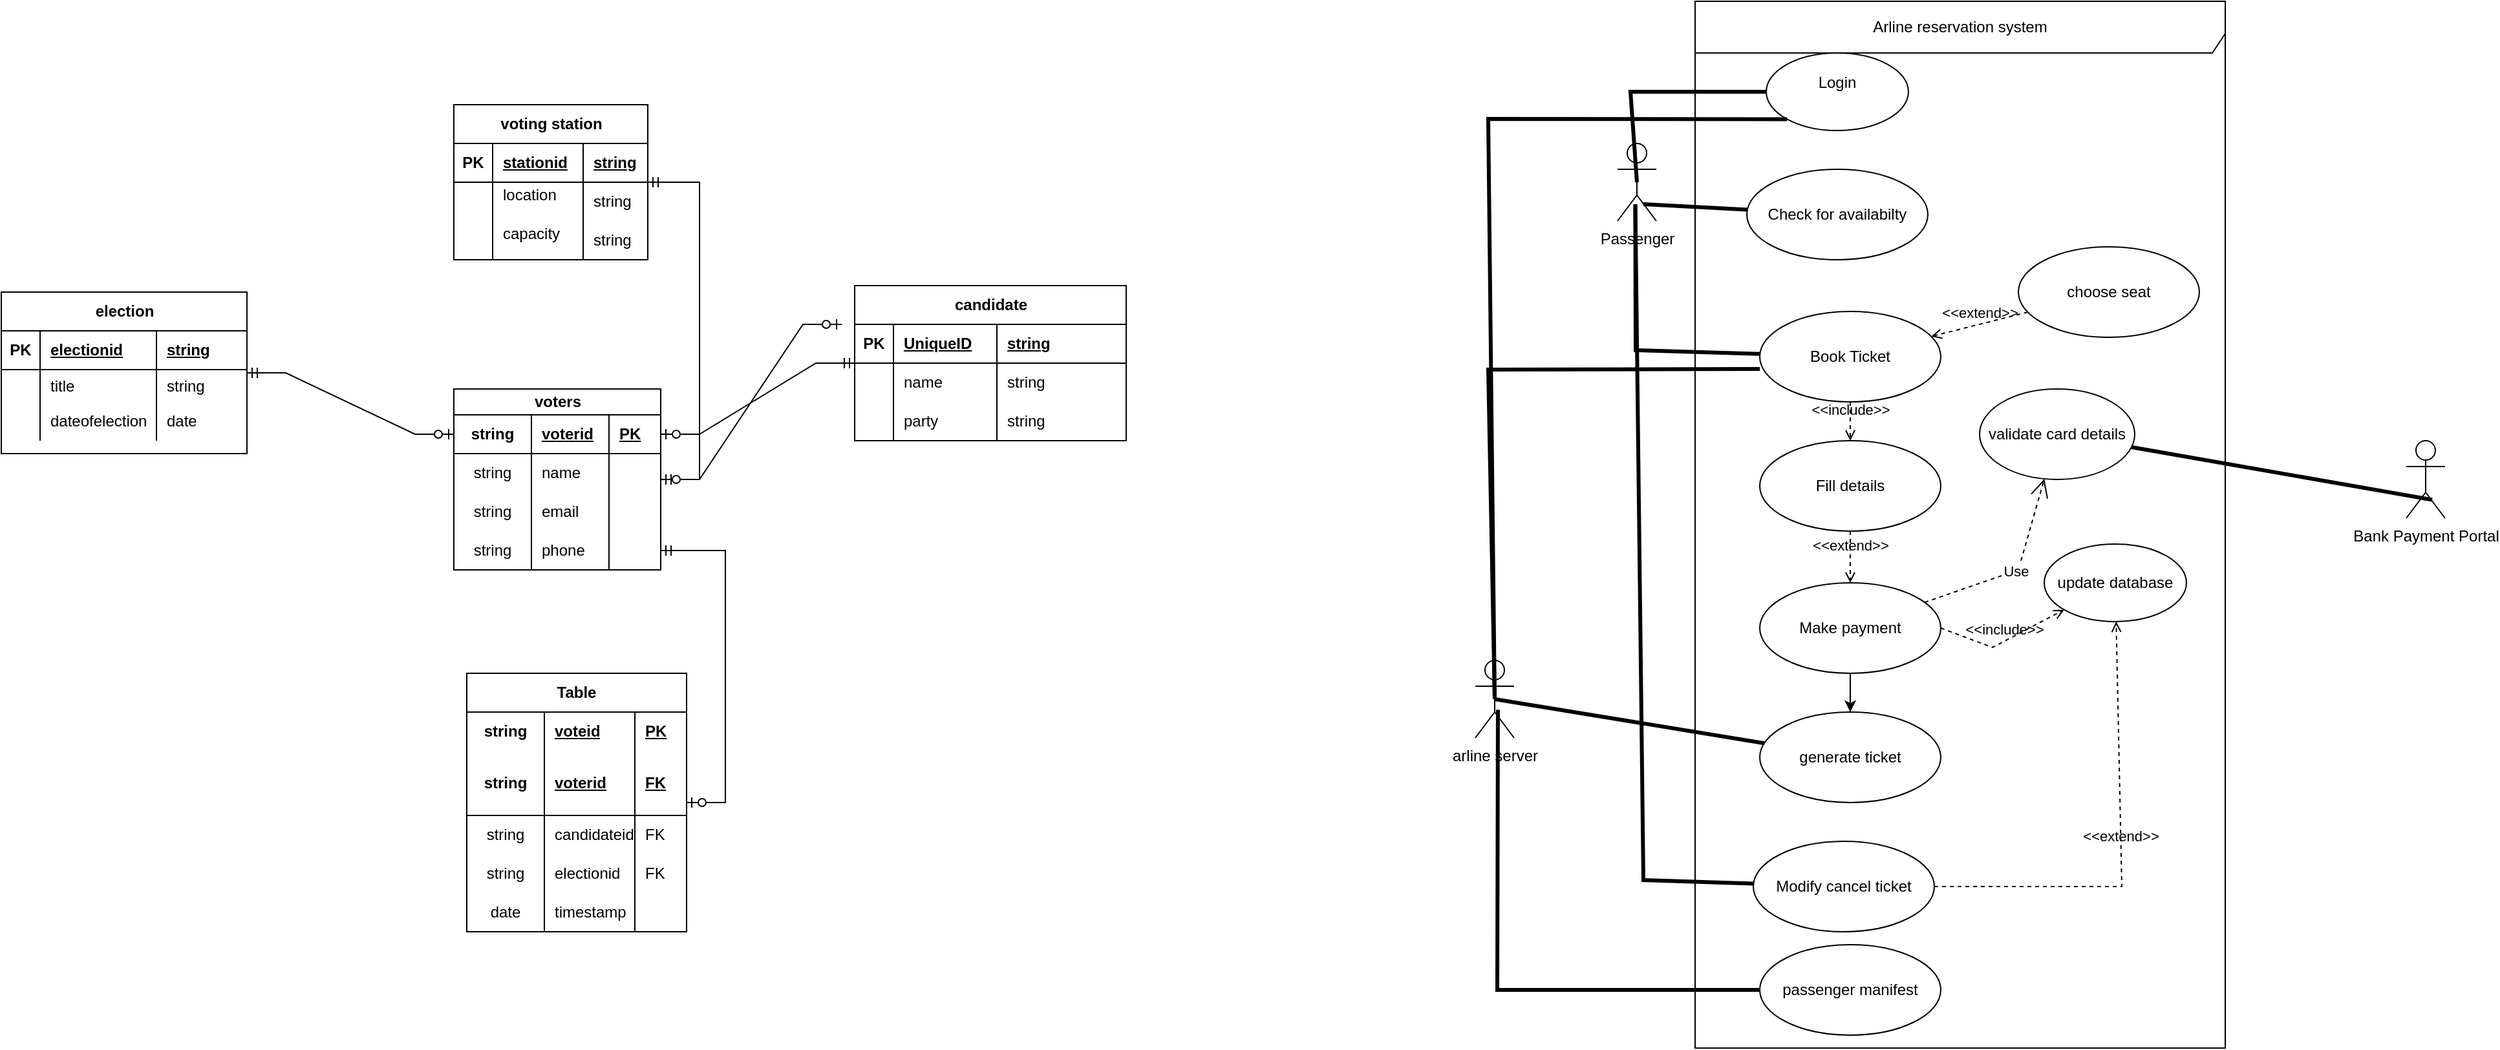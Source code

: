 <mxfile version="26.1.0">
  <diagram name="Page-1" id="faqKHIJR9koXC1QMOJHa">
    <mxGraphModel dx="3887" dy="1480" grid="1" gridSize="10" guides="1" tooltips="1" connect="1" arrows="1" fold="1" page="1" pageScale="1" pageWidth="850" pageHeight="1400" math="0" shadow="0">
      <root>
        <mxCell id="0" />
        <mxCell id="1" parent="0" />
        <mxCell id="Byxm1S9SOx4EgnkQk-V_-1" value="Book Ticket" style="ellipse;whiteSpace=wrap;html=1;" vertex="1" parent="1">
          <mxGeometry x="130" y="260" width="140" height="70" as="geometry" />
        </mxCell>
        <mxCell id="Byxm1S9SOx4EgnkQk-V_-2" value="Login&lt;div&gt;&lt;br&gt;&lt;/div&gt;" style="ellipse;whiteSpace=wrap;html=1;" vertex="1" parent="1">
          <mxGeometry x="135" y="60" width="110" height="60" as="geometry" />
        </mxCell>
        <mxCell id="Byxm1S9SOx4EgnkQk-V_-3" value="Check for availabilty" style="ellipse;whiteSpace=wrap;html=1;" vertex="1" parent="1">
          <mxGeometry x="120" y="150" width="140" height="70" as="geometry" />
        </mxCell>
        <mxCell id="Byxm1S9SOx4EgnkQk-V_-4" value="Fill details" style="ellipse;whiteSpace=wrap;html=1;" vertex="1" parent="1">
          <mxGeometry x="130" y="360" width="140" height="70" as="geometry" />
        </mxCell>
        <mxCell id="Byxm1S9SOx4EgnkQk-V_-5" value="" style="edgeStyle=orthogonalEdgeStyle;rounded=0;orthogonalLoop=1;jettySize=auto;html=1;" edge="1" parent="1" source="Byxm1S9SOx4EgnkQk-V_-6" target="Byxm1S9SOx4EgnkQk-V_-7">
          <mxGeometry relative="1" as="geometry" />
        </mxCell>
        <mxCell id="Byxm1S9SOx4EgnkQk-V_-6" value="Make payment" style="ellipse;whiteSpace=wrap;html=1;" vertex="1" parent="1">
          <mxGeometry x="130" y="470" width="140" height="70" as="geometry" />
        </mxCell>
        <mxCell id="Byxm1S9SOx4EgnkQk-V_-7" value="generate ticket" style="ellipse;whiteSpace=wrap;html=1;" vertex="1" parent="1">
          <mxGeometry x="130" y="570" width="140" height="70" as="geometry" />
        </mxCell>
        <mxCell id="Byxm1S9SOx4EgnkQk-V_-8" value="Modify cancel ticket" style="ellipse;whiteSpace=wrap;html=1;" vertex="1" parent="1">
          <mxGeometry x="125" y="670" width="140" height="70" as="geometry" />
        </mxCell>
        <mxCell id="Byxm1S9SOx4EgnkQk-V_-9" value="passenger manifest" style="ellipse;whiteSpace=wrap;html=1;" vertex="1" parent="1">
          <mxGeometry x="130" y="750" width="140" height="70" as="geometry" />
        </mxCell>
        <mxCell id="Byxm1S9SOx4EgnkQk-V_-10" value="choose seat" style="ellipse;whiteSpace=wrap;html=1;" vertex="1" parent="1">
          <mxGeometry x="330" y="210" width="140" height="70" as="geometry" />
        </mxCell>
        <mxCell id="Byxm1S9SOx4EgnkQk-V_-11" value="validate card details" style="ellipse;whiteSpace=wrap;html=1;" vertex="1" parent="1">
          <mxGeometry x="300" y="320" width="120" height="70" as="geometry" />
        </mxCell>
        <mxCell id="Byxm1S9SOx4EgnkQk-V_-12" value="update database" style="ellipse;whiteSpace=wrap;html=1;" vertex="1" parent="1">
          <mxGeometry x="350" y="440" width="110" height="60" as="geometry" />
        </mxCell>
        <mxCell id="Byxm1S9SOx4EgnkQk-V_-13" value="Passenger" style="shape=umlActor;verticalLabelPosition=bottom;verticalAlign=top;html=1;" vertex="1" parent="1">
          <mxGeometry x="20" y="130" width="30" height="60" as="geometry" />
        </mxCell>
        <mxCell id="Byxm1S9SOx4EgnkQk-V_-14" value="Bank Payment Portal&lt;div&gt;&lt;br&gt;&lt;/div&gt;" style="shape=umlActor;verticalLabelPosition=bottom;verticalAlign=top;html=1;" vertex="1" parent="1">
          <mxGeometry x="630" y="360" width="30" height="60" as="geometry" />
        </mxCell>
        <mxCell id="Byxm1S9SOx4EgnkQk-V_-15" value="arline server" style="shape=umlActor;verticalLabelPosition=bottom;verticalAlign=top;html=1;" vertex="1" parent="1">
          <mxGeometry x="-90" y="530" width="30" height="60" as="geometry" />
        </mxCell>
        <mxCell id="Byxm1S9SOx4EgnkQk-V_-16" value="Arline reservation system" style="shape=umlFrame;whiteSpace=wrap;html=1;pointerEvents=0;recursiveResize=0;container=1;collapsible=0;width=410;height=40;" vertex="1" parent="1">
          <mxGeometry x="80" y="20" width="410" height="810" as="geometry" />
        </mxCell>
        <mxCell id="Byxm1S9SOx4EgnkQk-V_-17" value="&amp;lt;&amp;lt;include&amp;gt;&amp;gt;" style="html=1;verticalAlign=bottom;labelBackgroundColor=none;endArrow=open;endFill=0;dashed=1;rounded=0;exitX=0.5;exitY=1;exitDx=0;exitDy=0;entryX=0.5;entryY=0;entryDx=0;entryDy=0;" edge="1" parent="1" source="Byxm1S9SOx4EgnkQk-V_-1" target="Byxm1S9SOx4EgnkQk-V_-4">
          <mxGeometry width="160" relative="1" as="geometry">
            <mxPoint x="190" y="310" as="sourcePoint" />
            <mxPoint x="350" y="310" as="targetPoint" />
          </mxGeometry>
        </mxCell>
        <mxCell id="Byxm1S9SOx4EgnkQk-V_-18" value="&amp;lt;&amp;lt;extend&amp;gt;&amp;gt;" style="html=1;verticalAlign=bottom;labelBackgroundColor=none;endArrow=open;endFill=0;dashed=1;rounded=0;" edge="1" parent="1" source="Byxm1S9SOx4EgnkQk-V_-10" target="Byxm1S9SOx4EgnkQk-V_-1">
          <mxGeometry width="160" relative="1" as="geometry">
            <mxPoint x="300" y="290" as="sourcePoint" />
            <mxPoint x="460" y="290" as="targetPoint" />
          </mxGeometry>
        </mxCell>
        <mxCell id="Byxm1S9SOx4EgnkQk-V_-19" value="&amp;lt;&amp;lt;extend&amp;gt;&amp;gt;" style="html=1;verticalAlign=bottom;labelBackgroundColor=none;endArrow=open;endFill=0;dashed=1;rounded=0;exitX=0.5;exitY=1;exitDx=0;exitDy=0;" edge="1" parent="1" source="Byxm1S9SOx4EgnkQk-V_-4" target="Byxm1S9SOx4EgnkQk-V_-6">
          <mxGeometry width="160" relative="1" as="geometry">
            <mxPoint x="180" y="420" as="sourcePoint" />
            <mxPoint x="340" y="420" as="targetPoint" />
          </mxGeometry>
        </mxCell>
        <mxCell id="Byxm1S9SOx4EgnkQk-V_-20" value="Use" style="endArrow=open;endSize=12;dashed=1;html=1;rounded=0;" edge="1" parent="1" source="Byxm1S9SOx4EgnkQk-V_-6" target="Byxm1S9SOx4EgnkQk-V_-11">
          <mxGeometry x="-0.006" width="160" relative="1" as="geometry">
            <mxPoint x="200" y="490" as="sourcePoint" />
            <mxPoint x="360" y="490" as="targetPoint" />
            <Array as="points">
              <mxPoint x="330" y="460" />
            </Array>
            <mxPoint as="offset" />
          </mxGeometry>
        </mxCell>
        <mxCell id="Byxm1S9SOx4EgnkQk-V_-21" value="&amp;lt;&amp;lt;include&amp;gt;&amp;gt;" style="html=1;verticalAlign=bottom;labelBackgroundColor=none;endArrow=open;endFill=0;dashed=1;rounded=0;exitX=1;exitY=0.5;exitDx=0;exitDy=0;" edge="1" parent="1" source="Byxm1S9SOx4EgnkQk-V_-6" target="Byxm1S9SOx4EgnkQk-V_-12">
          <mxGeometry width="160" relative="1" as="geometry">
            <mxPoint x="240" y="510" as="sourcePoint" />
            <mxPoint x="400" y="510" as="targetPoint" />
            <Array as="points">
              <mxPoint x="310" y="520" />
            </Array>
          </mxGeometry>
        </mxCell>
        <mxCell id="Byxm1S9SOx4EgnkQk-V_-22" value="&amp;lt;&amp;lt;extend&amp;gt;&amp;gt;" style="html=1;verticalAlign=bottom;labelBackgroundColor=none;endArrow=open;endFill=0;dashed=1;rounded=0;" edge="1" parent="1" source="Byxm1S9SOx4EgnkQk-V_-8" target="Byxm1S9SOx4EgnkQk-V_-12">
          <mxGeometry width="160" relative="1" as="geometry">
            <mxPoint x="230" y="690" as="sourcePoint" />
            <mxPoint x="390" y="690" as="targetPoint" />
            <Array as="points">
              <mxPoint x="410" y="705" />
            </Array>
          </mxGeometry>
        </mxCell>
        <mxCell id="Byxm1S9SOx4EgnkQk-V_-23" value="" style="endArrow=none;startArrow=none;endFill=0;startFill=0;endSize=8;html=1;verticalAlign=bottom;labelBackgroundColor=none;strokeWidth=3;rounded=0;exitX=0.5;exitY=0.5;exitDx=0;exitDy=0;exitPerimeter=0;" edge="1" parent="1" source="Byxm1S9SOx4EgnkQk-V_-13" target="Byxm1S9SOx4EgnkQk-V_-2">
          <mxGeometry width="160" relative="1" as="geometry">
            <mxPoint x="40" y="159.38" as="sourcePoint" />
            <mxPoint x="200" y="159.38" as="targetPoint" />
            <Array as="points">
              <mxPoint x="30" y="90" />
            </Array>
          </mxGeometry>
        </mxCell>
        <mxCell id="Byxm1S9SOx4EgnkQk-V_-24" value="" style="endArrow=none;startArrow=none;endFill=0;startFill=0;endSize=8;html=1;verticalAlign=bottom;labelBackgroundColor=none;strokeWidth=3;rounded=0;exitX=0.667;exitY=0.783;exitDx=0;exitDy=0;exitPerimeter=0;" edge="1" parent="1" source="Byxm1S9SOx4EgnkQk-V_-13" target="Byxm1S9SOx4EgnkQk-V_-3">
          <mxGeometry width="160" relative="1" as="geometry">
            <mxPoint x="-90" y="340" as="sourcePoint" />
            <mxPoint x="70" y="340" as="targetPoint" />
          </mxGeometry>
        </mxCell>
        <mxCell id="Byxm1S9SOx4EgnkQk-V_-25" value="" style="endArrow=none;startArrow=none;endFill=0;startFill=0;endSize=8;html=1;verticalAlign=bottom;labelBackgroundColor=none;strokeWidth=3;rounded=0;exitX=0.458;exitY=0.804;exitDx=0;exitDy=0;exitPerimeter=0;" edge="1" parent="1" source="Byxm1S9SOx4EgnkQk-V_-13" target="Byxm1S9SOx4EgnkQk-V_-1">
          <mxGeometry width="160" relative="1" as="geometry">
            <mxPoint x="-160" y="350" as="sourcePoint" />
            <mxPoint y="350" as="targetPoint" />
            <Array as="points">
              <mxPoint x="34" y="290" />
            </Array>
          </mxGeometry>
        </mxCell>
        <mxCell id="Byxm1S9SOx4EgnkQk-V_-26" value="" style="endArrow=none;startArrow=none;endFill=0;startFill=0;endSize=8;html=1;verticalAlign=bottom;labelBackgroundColor=none;strokeWidth=3;rounded=0;exitX=0.458;exitY=0.783;exitDx=0;exitDy=0;exitPerimeter=0;" edge="1" parent="1" source="Byxm1S9SOx4EgnkQk-V_-13" target="Byxm1S9SOx4EgnkQk-V_-8">
          <mxGeometry width="160" relative="1" as="geometry">
            <mxPoint x="-150" y="360" as="sourcePoint" />
            <mxPoint x="10" y="360" as="targetPoint" />
            <Array as="points">
              <mxPoint x="40" y="700" />
            </Array>
          </mxGeometry>
        </mxCell>
        <mxCell id="Byxm1S9SOx4EgnkQk-V_-27" value="" style="endArrow=none;startArrow=none;endFill=0;startFill=0;endSize=8;html=1;verticalAlign=bottom;labelBackgroundColor=none;strokeWidth=3;rounded=0;exitX=0.5;exitY=0.5;exitDx=0;exitDy=0;exitPerimeter=0;entryX=0;entryY=1;entryDx=0;entryDy=0;" edge="1" parent="1" source="Byxm1S9SOx4EgnkQk-V_-15" target="Byxm1S9SOx4EgnkQk-V_-2">
          <mxGeometry width="160" relative="1" as="geometry">
            <mxPoint x="-140" y="370" as="sourcePoint" />
            <mxPoint x="20" y="370" as="targetPoint" />
            <Array as="points">
              <mxPoint x="-80" y="111" />
            </Array>
          </mxGeometry>
        </mxCell>
        <mxCell id="Byxm1S9SOx4EgnkQk-V_-28" value="" style="endArrow=none;startArrow=none;endFill=0;startFill=0;endSize=8;html=1;verticalAlign=bottom;labelBackgroundColor=none;strokeWidth=3;rounded=0;exitX=0.5;exitY=0.5;exitDx=0;exitDy=0;exitPerimeter=0;entryX=0;entryY=0.636;entryDx=0;entryDy=0;entryPerimeter=0;" edge="1" parent="1" source="Byxm1S9SOx4EgnkQk-V_-15" target="Byxm1S9SOx4EgnkQk-V_-1">
          <mxGeometry width="160" relative="1" as="geometry">
            <mxPoint x="-130" y="380" as="sourcePoint" />
            <mxPoint x="30" y="380" as="targetPoint" />
            <Array as="points">
              <mxPoint x="-80" y="305" />
            </Array>
          </mxGeometry>
        </mxCell>
        <mxCell id="Byxm1S9SOx4EgnkQk-V_-29" value="" style="endArrow=none;startArrow=none;endFill=0;startFill=0;endSize=8;html=1;verticalAlign=bottom;labelBackgroundColor=none;strokeWidth=3;rounded=0;exitX=0.5;exitY=0.5;exitDx=0;exitDy=0;exitPerimeter=0;" edge="1" parent="1" source="Byxm1S9SOx4EgnkQk-V_-15" target="Byxm1S9SOx4EgnkQk-V_-7">
          <mxGeometry width="160" relative="1" as="geometry">
            <mxPoint x="-120" y="390" as="sourcePoint" />
            <mxPoint x="40" y="390" as="targetPoint" />
          </mxGeometry>
        </mxCell>
        <mxCell id="Byxm1S9SOx4EgnkQk-V_-30" value="" style="endArrow=none;startArrow=none;endFill=0;startFill=0;endSize=8;html=1;verticalAlign=bottom;labelBackgroundColor=none;strokeWidth=3;rounded=0;exitX=0.583;exitY=0.637;exitDx=0;exitDy=0;exitPerimeter=0;" edge="1" parent="1" source="Byxm1S9SOx4EgnkQk-V_-15" target="Byxm1S9SOx4EgnkQk-V_-9">
          <mxGeometry width="160" relative="1" as="geometry">
            <mxPoint x="-70" y="550" as="sourcePoint" />
            <mxPoint x="50" y="400" as="targetPoint" />
            <Array as="points">
              <mxPoint x="-73" y="785" />
            </Array>
          </mxGeometry>
        </mxCell>
        <mxCell id="Byxm1S9SOx4EgnkQk-V_-31" value="" style="endArrow=none;startArrow=none;endFill=0;startFill=0;endSize=8;html=1;verticalAlign=bottom;labelBackgroundColor=none;strokeWidth=3;rounded=0;exitX=0.667;exitY=0.762;exitDx=0;exitDy=0;exitPerimeter=0;" edge="1" parent="1" source="Byxm1S9SOx4EgnkQk-V_-14" target="Byxm1S9SOx4EgnkQk-V_-11">
          <mxGeometry width="160" relative="1" as="geometry">
            <mxPoint x="-100" y="410" as="sourcePoint" />
            <mxPoint x="60" y="410" as="targetPoint" />
          </mxGeometry>
        </mxCell>
        <mxCell id="Byxm1S9SOx4EgnkQk-V_-32" value="voting station" style="shape=table;startSize=30;container=1;collapsible=1;childLayout=tableLayout;fixedRows=1;rowLines=0;fontStyle=1;align=center;resizeLast=1;html=1;" vertex="1" parent="1">
          <mxGeometry x="-880" y="100" width="150" height="120" as="geometry" />
        </mxCell>
        <mxCell id="Byxm1S9SOx4EgnkQk-V_-33" value="" style="shape=tableRow;horizontal=0;startSize=0;swimlaneHead=0;swimlaneBody=0;fillColor=none;collapsible=0;dropTarget=0;points=[[0,0.5],[1,0.5]];portConstraint=eastwest;top=0;left=0;right=0;bottom=1;" vertex="1" parent="Byxm1S9SOx4EgnkQk-V_-32">
          <mxGeometry y="30" width="150" height="30" as="geometry" />
        </mxCell>
        <mxCell id="Byxm1S9SOx4EgnkQk-V_-34" value="PK" style="shape=partialRectangle;connectable=0;fillColor=none;top=0;left=0;bottom=0;right=0;fontStyle=1;overflow=hidden;whiteSpace=wrap;html=1;" vertex="1" parent="Byxm1S9SOx4EgnkQk-V_-33">
          <mxGeometry width="30" height="30" as="geometry">
            <mxRectangle width="30" height="30" as="alternateBounds" />
          </mxGeometry>
        </mxCell>
        <mxCell id="Byxm1S9SOx4EgnkQk-V_-35" value="&lt;div&gt;stationid&lt;/div&gt;" style="shape=partialRectangle;connectable=0;fillColor=none;top=0;left=0;bottom=0;right=0;align=left;spacingLeft=6;fontStyle=5;overflow=hidden;whiteSpace=wrap;html=1;" vertex="1" parent="Byxm1S9SOx4EgnkQk-V_-33">
          <mxGeometry x="30" width="70" height="30" as="geometry">
            <mxRectangle width="70" height="30" as="alternateBounds" />
          </mxGeometry>
        </mxCell>
        <mxCell id="Byxm1S9SOx4EgnkQk-V_-36" value="string" style="shape=partialRectangle;connectable=0;fillColor=none;top=0;left=0;bottom=0;right=0;align=left;spacingLeft=6;fontStyle=5;overflow=hidden;whiteSpace=wrap;html=1;" vertex="1" parent="Byxm1S9SOx4EgnkQk-V_-33">
          <mxGeometry x="100" width="50" height="30" as="geometry">
            <mxRectangle width="50" height="30" as="alternateBounds" />
          </mxGeometry>
        </mxCell>
        <mxCell id="Byxm1S9SOx4EgnkQk-V_-37" value="" style="shape=tableRow;horizontal=0;startSize=0;swimlaneHead=0;swimlaneBody=0;fillColor=none;collapsible=0;dropTarget=0;points=[[0,0.5],[1,0.5]];portConstraint=eastwest;top=0;left=0;right=0;bottom=0;" vertex="1" parent="Byxm1S9SOx4EgnkQk-V_-32">
          <mxGeometry y="60" width="150" height="30" as="geometry" />
        </mxCell>
        <mxCell id="Byxm1S9SOx4EgnkQk-V_-38" value="" style="shape=partialRectangle;connectable=0;fillColor=none;top=0;left=0;bottom=0;right=0;editable=1;overflow=hidden;whiteSpace=wrap;html=1;" vertex="1" parent="Byxm1S9SOx4EgnkQk-V_-37">
          <mxGeometry width="30" height="30" as="geometry">
            <mxRectangle width="30" height="30" as="alternateBounds" />
          </mxGeometry>
        </mxCell>
        <mxCell id="Byxm1S9SOx4EgnkQk-V_-39" value="location&lt;div&gt;&lt;br&gt;&lt;/div&gt;" style="shape=partialRectangle;connectable=0;fillColor=none;top=0;left=0;bottom=0;right=0;align=left;spacingLeft=6;overflow=hidden;whiteSpace=wrap;html=1;" vertex="1" parent="Byxm1S9SOx4EgnkQk-V_-37">
          <mxGeometry x="30" width="70" height="30" as="geometry">
            <mxRectangle width="70" height="30" as="alternateBounds" />
          </mxGeometry>
        </mxCell>
        <mxCell id="Byxm1S9SOx4EgnkQk-V_-40" value="string" style="shape=partialRectangle;connectable=0;fillColor=none;top=0;left=0;bottom=0;right=0;align=left;spacingLeft=6;overflow=hidden;whiteSpace=wrap;html=1;" vertex="1" parent="Byxm1S9SOx4EgnkQk-V_-37">
          <mxGeometry x="100" width="50" height="30" as="geometry">
            <mxRectangle width="50" height="30" as="alternateBounds" />
          </mxGeometry>
        </mxCell>
        <mxCell id="Byxm1S9SOx4EgnkQk-V_-41" value="" style="shape=tableRow;horizontal=0;startSize=0;swimlaneHead=0;swimlaneBody=0;fillColor=none;collapsible=0;dropTarget=0;points=[[0,0.5],[1,0.5]];portConstraint=eastwest;top=0;left=0;right=0;bottom=0;" vertex="1" parent="Byxm1S9SOx4EgnkQk-V_-32">
          <mxGeometry y="90" width="150" height="30" as="geometry" />
        </mxCell>
        <mxCell id="Byxm1S9SOx4EgnkQk-V_-42" value="" style="shape=partialRectangle;connectable=0;fillColor=none;top=0;left=0;bottom=0;right=0;editable=1;overflow=hidden;whiteSpace=wrap;html=1;" vertex="1" parent="Byxm1S9SOx4EgnkQk-V_-41">
          <mxGeometry width="30" height="30" as="geometry">
            <mxRectangle width="30" height="30" as="alternateBounds" />
          </mxGeometry>
        </mxCell>
        <mxCell id="Byxm1S9SOx4EgnkQk-V_-43" value="capacity&lt;div&gt;&lt;br&gt;&lt;/div&gt;" style="shape=partialRectangle;connectable=0;fillColor=none;top=0;left=0;bottom=0;right=0;align=left;spacingLeft=6;overflow=hidden;whiteSpace=wrap;html=1;" vertex="1" parent="Byxm1S9SOx4EgnkQk-V_-41">
          <mxGeometry x="30" width="70" height="30" as="geometry">
            <mxRectangle width="70" height="30" as="alternateBounds" />
          </mxGeometry>
        </mxCell>
        <mxCell id="Byxm1S9SOx4EgnkQk-V_-44" value="string" style="shape=partialRectangle;connectable=0;fillColor=none;top=0;left=0;bottom=0;right=0;align=left;spacingLeft=6;overflow=hidden;whiteSpace=wrap;html=1;" vertex="1" parent="Byxm1S9SOx4EgnkQk-V_-41">
          <mxGeometry x="100" width="50" height="30" as="geometry">
            <mxRectangle width="50" height="30" as="alternateBounds" />
          </mxGeometry>
        </mxCell>
        <mxCell id="Byxm1S9SOx4EgnkQk-V_-45" value="voters" style="shape=table;startSize=20;container=1;collapsible=1;childLayout=tableLayout;fixedRows=1;rowLines=0;fontStyle=1;align=center;resizeLast=1;html=1;" vertex="1" parent="1">
          <mxGeometry x="-880" y="320" width="160" height="140" as="geometry" />
        </mxCell>
        <mxCell id="Byxm1S9SOx4EgnkQk-V_-46" value="" style="shape=tableRow;horizontal=0;startSize=0;swimlaneHead=0;swimlaneBody=0;fillColor=none;collapsible=0;dropTarget=0;points=[[0,0.5],[1,0.5]];portConstraint=eastwest;top=0;left=0;right=0;bottom=1;" vertex="1" parent="Byxm1S9SOx4EgnkQk-V_-45">
          <mxGeometry y="20" width="160" height="30" as="geometry" />
        </mxCell>
        <mxCell id="Byxm1S9SOx4EgnkQk-V_-47" value="string" style="shape=partialRectangle;connectable=0;fillColor=none;top=0;left=0;bottom=0;right=0;fontStyle=1;overflow=hidden;whiteSpace=wrap;html=1;" vertex="1" parent="Byxm1S9SOx4EgnkQk-V_-46">
          <mxGeometry width="60" height="30" as="geometry">
            <mxRectangle width="60" height="30" as="alternateBounds" />
          </mxGeometry>
        </mxCell>
        <mxCell id="Byxm1S9SOx4EgnkQk-V_-48" value="voterid" style="shape=partialRectangle;connectable=0;fillColor=none;top=0;left=0;bottom=0;right=0;align=left;spacingLeft=6;fontStyle=5;overflow=hidden;whiteSpace=wrap;html=1;" vertex="1" parent="Byxm1S9SOx4EgnkQk-V_-46">
          <mxGeometry x="60" width="60" height="30" as="geometry">
            <mxRectangle width="60" height="30" as="alternateBounds" />
          </mxGeometry>
        </mxCell>
        <mxCell id="Byxm1S9SOx4EgnkQk-V_-49" value="PK" style="shape=partialRectangle;connectable=0;fillColor=none;top=0;left=0;bottom=0;right=0;align=left;spacingLeft=6;fontStyle=5;overflow=hidden;whiteSpace=wrap;html=1;" vertex="1" parent="Byxm1S9SOx4EgnkQk-V_-46">
          <mxGeometry x="120" width="40" height="30" as="geometry">
            <mxRectangle width="40" height="30" as="alternateBounds" />
          </mxGeometry>
        </mxCell>
        <mxCell id="Byxm1S9SOx4EgnkQk-V_-50" value="" style="shape=tableRow;horizontal=0;startSize=0;swimlaneHead=0;swimlaneBody=0;fillColor=none;collapsible=0;dropTarget=0;points=[[0,0.5],[1,0.5]];portConstraint=eastwest;top=0;left=0;right=0;bottom=0;" vertex="1" parent="Byxm1S9SOx4EgnkQk-V_-45">
          <mxGeometry y="50" width="160" height="30" as="geometry" />
        </mxCell>
        <mxCell id="Byxm1S9SOx4EgnkQk-V_-51" value="string" style="shape=partialRectangle;connectable=0;fillColor=none;top=0;left=0;bottom=0;right=0;editable=1;overflow=hidden;whiteSpace=wrap;html=1;" vertex="1" parent="Byxm1S9SOx4EgnkQk-V_-50">
          <mxGeometry width="60" height="30" as="geometry">
            <mxRectangle width="60" height="30" as="alternateBounds" />
          </mxGeometry>
        </mxCell>
        <mxCell id="Byxm1S9SOx4EgnkQk-V_-52" value="name" style="shape=partialRectangle;connectable=0;fillColor=none;top=0;left=0;bottom=0;right=0;align=left;spacingLeft=6;overflow=hidden;whiteSpace=wrap;html=1;" vertex="1" parent="Byxm1S9SOx4EgnkQk-V_-50">
          <mxGeometry x="60" width="60" height="30" as="geometry">
            <mxRectangle width="60" height="30" as="alternateBounds" />
          </mxGeometry>
        </mxCell>
        <mxCell id="Byxm1S9SOx4EgnkQk-V_-53" style="shape=partialRectangle;connectable=0;fillColor=none;top=0;left=0;bottom=0;right=0;align=left;spacingLeft=6;overflow=hidden;whiteSpace=wrap;html=1;" vertex="1" parent="Byxm1S9SOx4EgnkQk-V_-50">
          <mxGeometry x="120" width="40" height="30" as="geometry">
            <mxRectangle width="40" height="30" as="alternateBounds" />
          </mxGeometry>
        </mxCell>
        <mxCell id="Byxm1S9SOx4EgnkQk-V_-54" value="" style="shape=tableRow;horizontal=0;startSize=0;swimlaneHead=0;swimlaneBody=0;fillColor=none;collapsible=0;dropTarget=0;points=[[0,0.5],[1,0.5]];portConstraint=eastwest;top=0;left=0;right=0;bottom=0;" vertex="1" parent="Byxm1S9SOx4EgnkQk-V_-45">
          <mxGeometry y="80" width="160" height="30" as="geometry" />
        </mxCell>
        <mxCell id="Byxm1S9SOx4EgnkQk-V_-55" value="string" style="shape=partialRectangle;connectable=0;fillColor=none;top=0;left=0;bottom=0;right=0;editable=1;overflow=hidden;whiteSpace=wrap;html=1;" vertex="1" parent="Byxm1S9SOx4EgnkQk-V_-54">
          <mxGeometry width="60" height="30" as="geometry">
            <mxRectangle width="60" height="30" as="alternateBounds" />
          </mxGeometry>
        </mxCell>
        <mxCell id="Byxm1S9SOx4EgnkQk-V_-56" value="email" style="shape=partialRectangle;connectable=0;fillColor=none;top=0;left=0;bottom=0;right=0;align=left;spacingLeft=6;overflow=hidden;whiteSpace=wrap;html=1;" vertex="1" parent="Byxm1S9SOx4EgnkQk-V_-54">
          <mxGeometry x="60" width="60" height="30" as="geometry">
            <mxRectangle width="60" height="30" as="alternateBounds" />
          </mxGeometry>
        </mxCell>
        <mxCell id="Byxm1S9SOx4EgnkQk-V_-57" style="shape=partialRectangle;connectable=0;fillColor=none;top=0;left=0;bottom=0;right=0;align=left;spacingLeft=6;overflow=hidden;whiteSpace=wrap;html=1;" vertex="1" parent="Byxm1S9SOx4EgnkQk-V_-54">
          <mxGeometry x="120" width="40" height="30" as="geometry">
            <mxRectangle width="40" height="30" as="alternateBounds" />
          </mxGeometry>
        </mxCell>
        <mxCell id="Byxm1S9SOx4EgnkQk-V_-58" value="" style="shape=tableRow;horizontal=0;startSize=0;swimlaneHead=0;swimlaneBody=0;fillColor=none;collapsible=0;dropTarget=0;points=[[0,0.5],[1,0.5]];portConstraint=eastwest;top=0;left=0;right=0;bottom=0;" vertex="1" parent="Byxm1S9SOx4EgnkQk-V_-45">
          <mxGeometry y="110" width="160" height="30" as="geometry" />
        </mxCell>
        <mxCell id="Byxm1S9SOx4EgnkQk-V_-59" value="string" style="shape=partialRectangle;connectable=0;fillColor=none;top=0;left=0;bottom=0;right=0;editable=1;overflow=hidden;whiteSpace=wrap;html=1;" vertex="1" parent="Byxm1S9SOx4EgnkQk-V_-58">
          <mxGeometry width="60" height="30" as="geometry">
            <mxRectangle width="60" height="30" as="alternateBounds" />
          </mxGeometry>
        </mxCell>
        <mxCell id="Byxm1S9SOx4EgnkQk-V_-60" value="phone" style="shape=partialRectangle;connectable=0;fillColor=none;top=0;left=0;bottom=0;right=0;align=left;spacingLeft=6;overflow=hidden;whiteSpace=wrap;html=1;" vertex="1" parent="Byxm1S9SOx4EgnkQk-V_-58">
          <mxGeometry x="60" width="60" height="30" as="geometry">
            <mxRectangle width="60" height="30" as="alternateBounds" />
          </mxGeometry>
        </mxCell>
        <mxCell id="Byxm1S9SOx4EgnkQk-V_-61" style="shape=partialRectangle;connectable=0;fillColor=none;top=0;left=0;bottom=0;right=0;align=left;spacingLeft=6;overflow=hidden;whiteSpace=wrap;html=1;" vertex="1" parent="Byxm1S9SOx4EgnkQk-V_-58">
          <mxGeometry x="120" width="40" height="30" as="geometry">
            <mxRectangle width="40" height="30" as="alternateBounds" />
          </mxGeometry>
        </mxCell>
        <mxCell id="Byxm1S9SOx4EgnkQk-V_-62" value="" style="edgeStyle=entityRelationEdgeStyle;fontSize=12;html=1;endArrow=ERzeroToOne;startArrow=ERmandOne;rounded=0;" edge="1" parent="1" source="Byxm1S9SOx4EgnkQk-V_-45">
          <mxGeometry width="100" height="100" relative="1" as="geometry">
            <mxPoint x="-680" y="370" as="sourcePoint" />
            <mxPoint x="-580" y="270" as="targetPoint" />
          </mxGeometry>
        </mxCell>
        <mxCell id="Byxm1S9SOx4EgnkQk-V_-63" value="" style="edgeStyle=entityRelationEdgeStyle;fontSize=12;html=1;endArrow=ERzeroToOne;startArrow=ERmandOne;rounded=0;" edge="1" parent="1" source="Byxm1S9SOx4EgnkQk-V_-58" target="Byxm1S9SOx4EgnkQk-V_-64">
          <mxGeometry width="100" height="100" relative="1" as="geometry">
            <mxPoint x="-680" y="370" as="sourcePoint" />
            <mxPoint x="-600" y="515" as="targetPoint" />
          </mxGeometry>
        </mxCell>
        <mxCell id="Byxm1S9SOx4EgnkQk-V_-64" value="Table" style="shape=table;startSize=30;container=1;collapsible=1;childLayout=tableLayout;fixedRows=1;rowLines=0;fontStyle=1;align=center;resizeLast=1;html=1;whiteSpace=wrap;" vertex="1" parent="1">
          <mxGeometry x="-870" y="540" width="170" height="200" as="geometry" />
        </mxCell>
        <mxCell id="Byxm1S9SOx4EgnkQk-V_-65" value="" style="shape=tableRow;horizontal=0;startSize=0;swimlaneHead=0;swimlaneBody=0;fillColor=none;collapsible=0;dropTarget=0;points=[[0,0.5],[1,0.5]];portConstraint=eastwest;top=0;left=0;right=0;bottom=0;html=1;" vertex="1" parent="Byxm1S9SOx4EgnkQk-V_-64">
          <mxGeometry y="30" width="170" height="30" as="geometry" />
        </mxCell>
        <mxCell id="Byxm1S9SOx4EgnkQk-V_-66" value="string" style="shape=partialRectangle;connectable=0;fillColor=none;top=0;left=0;bottom=0;right=0;fontStyle=1;overflow=hidden;html=1;whiteSpace=wrap;" vertex="1" parent="Byxm1S9SOx4EgnkQk-V_-65">
          <mxGeometry width="60" height="30" as="geometry">
            <mxRectangle width="60" height="30" as="alternateBounds" />
          </mxGeometry>
        </mxCell>
        <mxCell id="Byxm1S9SOx4EgnkQk-V_-67" value="voteid" style="shape=partialRectangle;connectable=0;fillColor=none;top=0;left=0;bottom=0;right=0;align=left;spacingLeft=6;fontStyle=5;overflow=hidden;html=1;whiteSpace=wrap;" vertex="1" parent="Byxm1S9SOx4EgnkQk-V_-65">
          <mxGeometry x="60" width="70" height="30" as="geometry">
            <mxRectangle width="70" height="30" as="alternateBounds" />
          </mxGeometry>
        </mxCell>
        <mxCell id="Byxm1S9SOx4EgnkQk-V_-68" value="&lt;div style=&quot;text-align: center;&quot;&gt;&lt;span style=&quot;background-color: transparent; color: light-dark(rgb(0, 0, 0), rgb(255, 255, 255));&quot;&gt;PK&lt;/span&gt;&lt;/div&gt;" style="shape=partialRectangle;connectable=0;fillColor=none;top=0;left=0;bottom=0;right=0;align=left;spacingLeft=6;fontStyle=5;overflow=hidden;html=1;whiteSpace=wrap;" vertex="1" parent="Byxm1S9SOx4EgnkQk-V_-65">
          <mxGeometry x="130" width="40" height="30" as="geometry">
            <mxRectangle width="40" height="30" as="alternateBounds" />
          </mxGeometry>
        </mxCell>
        <mxCell id="Byxm1S9SOx4EgnkQk-V_-69" value="" style="shape=tableRow;horizontal=0;startSize=0;swimlaneHead=0;swimlaneBody=0;fillColor=none;collapsible=0;dropTarget=0;points=[[0,0.5],[1,0.5]];portConstraint=eastwest;top=0;left=0;right=0;bottom=1;html=1;" vertex="1" parent="Byxm1S9SOx4EgnkQk-V_-64">
          <mxGeometry y="60" width="170" height="50" as="geometry" />
        </mxCell>
        <mxCell id="Byxm1S9SOx4EgnkQk-V_-70" value="string" style="shape=partialRectangle;connectable=0;fillColor=none;top=0;left=0;bottom=0;right=0;fontStyle=1;overflow=hidden;html=1;whiteSpace=wrap;" vertex="1" parent="Byxm1S9SOx4EgnkQk-V_-69">
          <mxGeometry width="60" height="50" as="geometry">
            <mxRectangle width="60" height="50" as="alternateBounds" />
          </mxGeometry>
        </mxCell>
        <mxCell id="Byxm1S9SOx4EgnkQk-V_-71" value="voterid" style="shape=partialRectangle;connectable=0;fillColor=none;top=0;left=0;bottom=0;right=0;align=left;spacingLeft=6;fontStyle=5;overflow=hidden;html=1;whiteSpace=wrap;" vertex="1" parent="Byxm1S9SOx4EgnkQk-V_-69">
          <mxGeometry x="60" width="70" height="50" as="geometry">
            <mxRectangle width="70" height="50" as="alternateBounds" />
          </mxGeometry>
        </mxCell>
        <mxCell id="Byxm1S9SOx4EgnkQk-V_-72" value="FK" style="shape=partialRectangle;connectable=0;fillColor=none;top=0;left=0;bottom=0;right=0;align=left;spacingLeft=6;fontStyle=5;overflow=hidden;html=1;whiteSpace=wrap;" vertex="1" parent="Byxm1S9SOx4EgnkQk-V_-69">
          <mxGeometry x="130" width="40" height="50" as="geometry">
            <mxRectangle width="40" height="50" as="alternateBounds" />
          </mxGeometry>
        </mxCell>
        <mxCell id="Byxm1S9SOx4EgnkQk-V_-73" value="" style="shape=tableRow;horizontal=0;startSize=0;swimlaneHead=0;swimlaneBody=0;fillColor=none;collapsible=0;dropTarget=0;points=[[0,0.5],[1,0.5]];portConstraint=eastwest;top=0;left=0;right=0;bottom=0;html=1;" vertex="1" parent="Byxm1S9SOx4EgnkQk-V_-64">
          <mxGeometry y="110" width="170" height="30" as="geometry" />
        </mxCell>
        <mxCell id="Byxm1S9SOx4EgnkQk-V_-74" value="string" style="shape=partialRectangle;connectable=0;fillColor=none;top=0;left=0;bottom=0;right=0;editable=1;overflow=hidden;html=1;whiteSpace=wrap;" vertex="1" parent="Byxm1S9SOx4EgnkQk-V_-73">
          <mxGeometry width="60" height="30" as="geometry">
            <mxRectangle width="60" height="30" as="alternateBounds" />
          </mxGeometry>
        </mxCell>
        <mxCell id="Byxm1S9SOx4EgnkQk-V_-75" value="candidateid" style="shape=partialRectangle;connectable=0;fillColor=none;top=0;left=0;bottom=0;right=0;align=left;spacingLeft=6;overflow=hidden;html=1;whiteSpace=wrap;" vertex="1" parent="Byxm1S9SOx4EgnkQk-V_-73">
          <mxGeometry x="60" width="70" height="30" as="geometry">
            <mxRectangle width="70" height="30" as="alternateBounds" />
          </mxGeometry>
        </mxCell>
        <mxCell id="Byxm1S9SOx4EgnkQk-V_-76" value="FK" style="shape=partialRectangle;connectable=0;fillColor=none;top=0;left=0;bottom=0;right=0;align=left;spacingLeft=6;overflow=hidden;html=1;whiteSpace=wrap;" vertex="1" parent="Byxm1S9SOx4EgnkQk-V_-73">
          <mxGeometry x="130" width="40" height="30" as="geometry">
            <mxRectangle width="40" height="30" as="alternateBounds" />
          </mxGeometry>
        </mxCell>
        <mxCell id="Byxm1S9SOx4EgnkQk-V_-77" value="" style="shape=tableRow;horizontal=0;startSize=0;swimlaneHead=0;swimlaneBody=0;fillColor=none;collapsible=0;dropTarget=0;points=[[0,0.5],[1,0.5]];portConstraint=eastwest;top=0;left=0;right=0;bottom=0;html=1;" vertex="1" parent="Byxm1S9SOx4EgnkQk-V_-64">
          <mxGeometry y="140" width="170" height="30" as="geometry" />
        </mxCell>
        <mxCell id="Byxm1S9SOx4EgnkQk-V_-78" value="string" style="shape=partialRectangle;connectable=0;fillColor=none;top=0;left=0;bottom=0;right=0;editable=1;overflow=hidden;html=1;whiteSpace=wrap;" vertex="1" parent="Byxm1S9SOx4EgnkQk-V_-77">
          <mxGeometry width="60" height="30" as="geometry">
            <mxRectangle width="60" height="30" as="alternateBounds" />
          </mxGeometry>
        </mxCell>
        <mxCell id="Byxm1S9SOx4EgnkQk-V_-79" value="electionid" style="shape=partialRectangle;connectable=0;fillColor=none;top=0;left=0;bottom=0;right=0;align=left;spacingLeft=6;overflow=hidden;html=1;whiteSpace=wrap;" vertex="1" parent="Byxm1S9SOx4EgnkQk-V_-77">
          <mxGeometry x="60" width="70" height="30" as="geometry">
            <mxRectangle width="70" height="30" as="alternateBounds" />
          </mxGeometry>
        </mxCell>
        <mxCell id="Byxm1S9SOx4EgnkQk-V_-80" value="FK" style="shape=partialRectangle;connectable=0;fillColor=none;top=0;left=0;bottom=0;right=0;align=left;spacingLeft=6;overflow=hidden;html=1;whiteSpace=wrap;" vertex="1" parent="Byxm1S9SOx4EgnkQk-V_-77">
          <mxGeometry x="130" width="40" height="30" as="geometry">
            <mxRectangle width="40" height="30" as="alternateBounds" />
          </mxGeometry>
        </mxCell>
        <mxCell id="Byxm1S9SOx4EgnkQk-V_-81" style="shape=tableRow;horizontal=0;startSize=0;swimlaneHead=0;swimlaneBody=0;fillColor=none;collapsible=0;dropTarget=0;points=[[0,0.5],[1,0.5]];portConstraint=eastwest;top=0;left=0;right=0;bottom=0;html=1;" vertex="1" parent="Byxm1S9SOx4EgnkQk-V_-64">
          <mxGeometry y="170" width="170" height="30" as="geometry" />
        </mxCell>
        <mxCell id="Byxm1S9SOx4EgnkQk-V_-82" value="date" style="shape=partialRectangle;connectable=0;fillColor=none;top=0;left=0;bottom=0;right=0;editable=1;overflow=hidden;html=1;whiteSpace=wrap;" vertex="1" parent="Byxm1S9SOx4EgnkQk-V_-81">
          <mxGeometry width="60" height="30" as="geometry">
            <mxRectangle width="60" height="30" as="alternateBounds" />
          </mxGeometry>
        </mxCell>
        <mxCell id="Byxm1S9SOx4EgnkQk-V_-83" value="timestamp" style="shape=partialRectangle;connectable=0;fillColor=none;top=0;left=0;bottom=0;right=0;align=left;spacingLeft=6;overflow=hidden;html=1;whiteSpace=wrap;" vertex="1" parent="Byxm1S9SOx4EgnkQk-V_-81">
          <mxGeometry x="60" width="70" height="30" as="geometry">
            <mxRectangle width="70" height="30" as="alternateBounds" />
          </mxGeometry>
        </mxCell>
        <mxCell id="Byxm1S9SOx4EgnkQk-V_-84" style="shape=partialRectangle;connectable=0;fillColor=none;top=0;left=0;bottom=0;right=0;align=left;spacingLeft=6;overflow=hidden;html=1;whiteSpace=wrap;" vertex="1" parent="Byxm1S9SOx4EgnkQk-V_-81">
          <mxGeometry x="130" width="40" height="30" as="geometry">
            <mxRectangle width="40" height="30" as="alternateBounds" />
          </mxGeometry>
        </mxCell>
        <mxCell id="Byxm1S9SOx4EgnkQk-V_-85" value="election" style="shape=table;startSize=30;container=1;collapsible=1;childLayout=tableLayout;fixedRows=1;rowLines=0;fontStyle=1;align=center;resizeLast=1;html=1;" vertex="1" parent="1">
          <mxGeometry x="-1230" y="245" width="190" height="125" as="geometry" />
        </mxCell>
        <mxCell id="Byxm1S9SOx4EgnkQk-V_-86" value="" style="shape=tableRow;horizontal=0;startSize=0;swimlaneHead=0;swimlaneBody=0;fillColor=none;collapsible=0;dropTarget=0;points=[[0,0.5],[1,0.5]];portConstraint=eastwest;top=0;left=0;right=0;bottom=1;" vertex="1" parent="Byxm1S9SOx4EgnkQk-V_-85">
          <mxGeometry y="30" width="190" height="30" as="geometry" />
        </mxCell>
        <mxCell id="Byxm1S9SOx4EgnkQk-V_-87" value="PK" style="shape=partialRectangle;connectable=0;fillColor=none;top=0;left=0;bottom=0;right=0;fontStyle=1;overflow=hidden;whiteSpace=wrap;html=1;" vertex="1" parent="Byxm1S9SOx4EgnkQk-V_-86">
          <mxGeometry width="30" height="30" as="geometry">
            <mxRectangle width="30" height="30" as="alternateBounds" />
          </mxGeometry>
        </mxCell>
        <mxCell id="Byxm1S9SOx4EgnkQk-V_-88" value="electionid" style="shape=partialRectangle;connectable=0;fillColor=none;top=0;left=0;bottom=0;right=0;align=left;spacingLeft=6;fontStyle=5;overflow=hidden;whiteSpace=wrap;html=1;" vertex="1" parent="Byxm1S9SOx4EgnkQk-V_-86">
          <mxGeometry x="30" width="90" height="30" as="geometry">
            <mxRectangle width="90" height="30" as="alternateBounds" />
          </mxGeometry>
        </mxCell>
        <mxCell id="Byxm1S9SOx4EgnkQk-V_-89" value="string" style="shape=partialRectangle;connectable=0;fillColor=none;top=0;left=0;bottom=0;right=0;align=left;spacingLeft=6;fontStyle=5;overflow=hidden;whiteSpace=wrap;html=1;" vertex="1" parent="Byxm1S9SOx4EgnkQk-V_-86">
          <mxGeometry x="120" width="70" height="30" as="geometry">
            <mxRectangle width="70" height="30" as="alternateBounds" />
          </mxGeometry>
        </mxCell>
        <mxCell id="Byxm1S9SOx4EgnkQk-V_-90" value="" style="shape=tableRow;horizontal=0;startSize=0;swimlaneHead=0;swimlaneBody=0;fillColor=none;collapsible=0;dropTarget=0;points=[[0,0.5],[1,0.5]];portConstraint=eastwest;top=0;left=0;right=0;bottom=0;" vertex="1" parent="Byxm1S9SOx4EgnkQk-V_-85">
          <mxGeometry y="60" width="190" height="25" as="geometry" />
        </mxCell>
        <mxCell id="Byxm1S9SOx4EgnkQk-V_-91" value="" style="shape=partialRectangle;connectable=0;fillColor=none;top=0;left=0;bottom=0;right=0;editable=1;overflow=hidden;whiteSpace=wrap;html=1;" vertex="1" parent="Byxm1S9SOx4EgnkQk-V_-90">
          <mxGeometry width="30" height="25" as="geometry">
            <mxRectangle width="30" height="25" as="alternateBounds" />
          </mxGeometry>
        </mxCell>
        <mxCell id="Byxm1S9SOx4EgnkQk-V_-92" value="title" style="shape=partialRectangle;connectable=0;fillColor=none;top=0;left=0;bottom=0;right=0;align=left;spacingLeft=6;overflow=hidden;whiteSpace=wrap;html=1;" vertex="1" parent="Byxm1S9SOx4EgnkQk-V_-90">
          <mxGeometry x="30" width="90" height="25" as="geometry">
            <mxRectangle width="90" height="25" as="alternateBounds" />
          </mxGeometry>
        </mxCell>
        <mxCell id="Byxm1S9SOx4EgnkQk-V_-93" value="string" style="shape=partialRectangle;connectable=0;fillColor=none;top=0;left=0;bottom=0;right=0;align=left;spacingLeft=6;overflow=hidden;whiteSpace=wrap;html=1;" vertex="1" parent="Byxm1S9SOx4EgnkQk-V_-90">
          <mxGeometry x="120" width="70" height="25" as="geometry">
            <mxRectangle width="70" height="25" as="alternateBounds" />
          </mxGeometry>
        </mxCell>
        <mxCell id="Byxm1S9SOx4EgnkQk-V_-94" value="" style="shape=tableRow;horizontal=0;startSize=0;swimlaneHead=0;swimlaneBody=0;fillColor=none;collapsible=0;dropTarget=0;points=[[0,0.5],[1,0.5]];portConstraint=eastwest;top=0;left=0;right=0;bottom=0;" vertex="1" parent="Byxm1S9SOx4EgnkQk-V_-85">
          <mxGeometry y="85" width="190" height="30" as="geometry" />
        </mxCell>
        <mxCell id="Byxm1S9SOx4EgnkQk-V_-95" value="" style="shape=partialRectangle;connectable=0;fillColor=none;top=0;left=0;bottom=0;right=0;editable=1;overflow=hidden;whiteSpace=wrap;html=1;" vertex="1" parent="Byxm1S9SOx4EgnkQk-V_-94">
          <mxGeometry width="30" height="30" as="geometry">
            <mxRectangle width="30" height="30" as="alternateBounds" />
          </mxGeometry>
        </mxCell>
        <mxCell id="Byxm1S9SOx4EgnkQk-V_-96" value="dateofelection" style="shape=partialRectangle;connectable=0;fillColor=none;top=0;left=0;bottom=0;right=0;align=left;spacingLeft=6;overflow=hidden;whiteSpace=wrap;html=1;" vertex="1" parent="Byxm1S9SOx4EgnkQk-V_-94">
          <mxGeometry x="30" width="90" height="30" as="geometry">
            <mxRectangle width="90" height="30" as="alternateBounds" />
          </mxGeometry>
        </mxCell>
        <mxCell id="Byxm1S9SOx4EgnkQk-V_-97" value="date" style="shape=partialRectangle;connectable=0;fillColor=none;top=0;left=0;bottom=0;right=0;align=left;spacingLeft=6;overflow=hidden;whiteSpace=wrap;html=1;" vertex="1" parent="Byxm1S9SOx4EgnkQk-V_-94">
          <mxGeometry x="120" width="70" height="30" as="geometry">
            <mxRectangle width="70" height="30" as="alternateBounds" />
          </mxGeometry>
        </mxCell>
        <mxCell id="Byxm1S9SOx4EgnkQk-V_-98" value="candidate" style="shape=table;startSize=30;container=1;collapsible=1;childLayout=tableLayout;fixedRows=1;rowLines=0;fontStyle=1;align=center;resizeLast=1;html=1;" vertex="1" parent="1">
          <mxGeometry x="-570" y="240" width="210" height="120" as="geometry" />
        </mxCell>
        <mxCell id="Byxm1S9SOx4EgnkQk-V_-99" value="" style="shape=tableRow;horizontal=0;startSize=0;swimlaneHead=0;swimlaneBody=0;fillColor=none;collapsible=0;dropTarget=0;points=[[0,0.5],[1,0.5]];portConstraint=eastwest;top=0;left=0;right=0;bottom=1;" vertex="1" parent="Byxm1S9SOx4EgnkQk-V_-98">
          <mxGeometry y="30" width="210" height="30" as="geometry" />
        </mxCell>
        <mxCell id="Byxm1S9SOx4EgnkQk-V_-100" value="PK" style="shape=partialRectangle;connectable=0;fillColor=none;top=0;left=0;bottom=0;right=0;fontStyle=1;overflow=hidden;whiteSpace=wrap;html=1;" vertex="1" parent="Byxm1S9SOx4EgnkQk-V_-99">
          <mxGeometry width="30" height="30" as="geometry">
            <mxRectangle width="30" height="30" as="alternateBounds" />
          </mxGeometry>
        </mxCell>
        <mxCell id="Byxm1S9SOx4EgnkQk-V_-101" value="UniqueID" style="shape=partialRectangle;connectable=0;fillColor=none;top=0;left=0;bottom=0;right=0;align=left;spacingLeft=6;fontStyle=5;overflow=hidden;whiteSpace=wrap;html=1;" vertex="1" parent="Byxm1S9SOx4EgnkQk-V_-99">
          <mxGeometry x="30" width="80" height="30" as="geometry">
            <mxRectangle width="80" height="30" as="alternateBounds" />
          </mxGeometry>
        </mxCell>
        <mxCell id="Byxm1S9SOx4EgnkQk-V_-102" value="string" style="shape=partialRectangle;connectable=0;fillColor=none;top=0;left=0;bottom=0;right=0;align=left;spacingLeft=6;fontStyle=5;overflow=hidden;whiteSpace=wrap;html=1;" vertex="1" parent="Byxm1S9SOx4EgnkQk-V_-99">
          <mxGeometry x="110" width="100" height="30" as="geometry">
            <mxRectangle width="100" height="30" as="alternateBounds" />
          </mxGeometry>
        </mxCell>
        <mxCell id="Byxm1S9SOx4EgnkQk-V_-103" value="" style="shape=tableRow;horizontal=0;startSize=0;swimlaneHead=0;swimlaneBody=0;fillColor=none;collapsible=0;dropTarget=0;points=[[0,0.5],[1,0.5]];portConstraint=eastwest;top=0;left=0;right=0;bottom=0;" vertex="1" parent="Byxm1S9SOx4EgnkQk-V_-98">
          <mxGeometry y="60" width="210" height="30" as="geometry" />
        </mxCell>
        <mxCell id="Byxm1S9SOx4EgnkQk-V_-104" value="" style="shape=partialRectangle;connectable=0;fillColor=none;top=0;left=0;bottom=0;right=0;editable=1;overflow=hidden;whiteSpace=wrap;html=1;" vertex="1" parent="Byxm1S9SOx4EgnkQk-V_-103">
          <mxGeometry width="30" height="30" as="geometry">
            <mxRectangle width="30" height="30" as="alternateBounds" />
          </mxGeometry>
        </mxCell>
        <mxCell id="Byxm1S9SOx4EgnkQk-V_-105" value="name" style="shape=partialRectangle;connectable=0;fillColor=none;top=0;left=0;bottom=0;right=0;align=left;spacingLeft=6;overflow=hidden;whiteSpace=wrap;html=1;" vertex="1" parent="Byxm1S9SOx4EgnkQk-V_-103">
          <mxGeometry x="30" width="80" height="30" as="geometry">
            <mxRectangle width="80" height="30" as="alternateBounds" />
          </mxGeometry>
        </mxCell>
        <mxCell id="Byxm1S9SOx4EgnkQk-V_-106" value="string" style="shape=partialRectangle;connectable=0;fillColor=none;top=0;left=0;bottom=0;right=0;align=left;spacingLeft=6;overflow=hidden;whiteSpace=wrap;html=1;" vertex="1" parent="Byxm1S9SOx4EgnkQk-V_-103">
          <mxGeometry x="110" width="100" height="30" as="geometry">
            <mxRectangle width="100" height="30" as="alternateBounds" />
          </mxGeometry>
        </mxCell>
        <mxCell id="Byxm1S9SOx4EgnkQk-V_-107" value="" style="shape=tableRow;horizontal=0;startSize=0;swimlaneHead=0;swimlaneBody=0;fillColor=none;collapsible=0;dropTarget=0;points=[[0,0.5],[1,0.5]];portConstraint=eastwest;top=0;left=0;right=0;bottom=0;" vertex="1" parent="Byxm1S9SOx4EgnkQk-V_-98">
          <mxGeometry y="90" width="210" height="30" as="geometry" />
        </mxCell>
        <mxCell id="Byxm1S9SOx4EgnkQk-V_-108" value="" style="shape=partialRectangle;connectable=0;fillColor=none;top=0;left=0;bottom=0;right=0;editable=1;overflow=hidden;whiteSpace=wrap;html=1;" vertex="1" parent="Byxm1S9SOx4EgnkQk-V_-107">
          <mxGeometry width="30" height="30" as="geometry">
            <mxRectangle width="30" height="30" as="alternateBounds" />
          </mxGeometry>
        </mxCell>
        <mxCell id="Byxm1S9SOx4EgnkQk-V_-109" value="party" style="shape=partialRectangle;connectable=0;fillColor=none;top=0;left=0;bottom=0;right=0;align=left;spacingLeft=6;overflow=hidden;whiteSpace=wrap;html=1;" vertex="1" parent="Byxm1S9SOx4EgnkQk-V_-107">
          <mxGeometry x="30" width="80" height="30" as="geometry">
            <mxRectangle width="80" height="30" as="alternateBounds" />
          </mxGeometry>
        </mxCell>
        <mxCell id="Byxm1S9SOx4EgnkQk-V_-110" value="string" style="shape=partialRectangle;connectable=0;fillColor=none;top=0;left=0;bottom=0;right=0;align=left;spacingLeft=6;overflow=hidden;whiteSpace=wrap;html=1;" vertex="1" parent="Byxm1S9SOx4EgnkQk-V_-107">
          <mxGeometry x="110" width="100" height="30" as="geometry">
            <mxRectangle width="100" height="30" as="alternateBounds" />
          </mxGeometry>
        </mxCell>
        <mxCell id="Byxm1S9SOx4EgnkQk-V_-111" value="" style="edgeStyle=entityRelationEdgeStyle;fontSize=12;html=1;endArrow=ERzeroToOne;startArrow=ERmandOne;rounded=0;" edge="1" parent="1" source="Byxm1S9SOx4EgnkQk-V_-98" target="Byxm1S9SOx4EgnkQk-V_-46">
          <mxGeometry width="100" height="100" relative="1" as="geometry">
            <mxPoint x="-630" y="670" as="sourcePoint" />
            <mxPoint x="-560" y="480" as="targetPoint" />
          </mxGeometry>
        </mxCell>
        <mxCell id="Byxm1S9SOx4EgnkQk-V_-112" value="" style="edgeStyle=entityRelationEdgeStyle;fontSize=12;html=1;endArrow=ERzeroToOne;startArrow=ERmandOne;rounded=0;entryX=0;entryY=0.5;entryDx=0;entryDy=0;" edge="1" parent="1" source="Byxm1S9SOx4EgnkQk-V_-85" target="Byxm1S9SOx4EgnkQk-V_-46">
          <mxGeometry width="100" height="100" relative="1" as="geometry">
            <mxPoint x="-720" y="520" as="sourcePoint" />
            <mxPoint x="-620" y="420" as="targetPoint" />
          </mxGeometry>
        </mxCell>
        <mxCell id="Byxm1S9SOx4EgnkQk-V_-113" value="" style="edgeStyle=entityRelationEdgeStyle;fontSize=12;html=1;endArrow=ERzeroToOne;startArrow=ERmandOne;rounded=0;" edge="1" parent="1" source="Byxm1S9SOx4EgnkQk-V_-32" target="Byxm1S9SOx4EgnkQk-V_-45">
          <mxGeometry width="100" height="100" relative="1" as="geometry">
            <mxPoint x="-720" y="520" as="sourcePoint" />
            <mxPoint x="-620" y="420" as="targetPoint" />
          </mxGeometry>
        </mxCell>
      </root>
    </mxGraphModel>
  </diagram>
</mxfile>
